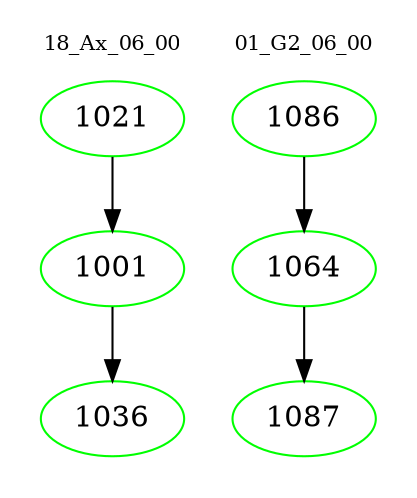 digraph{
subgraph cluster_0 {
color = white
label = "18_Ax_06_00";
fontsize=10;
T0_1021 [label="1021", color="green"]
T0_1021 -> T0_1001 [color="black"]
T0_1001 [label="1001", color="green"]
T0_1001 -> T0_1036 [color="black"]
T0_1036 [label="1036", color="green"]
}
subgraph cluster_1 {
color = white
label = "01_G2_06_00";
fontsize=10;
T1_1086 [label="1086", color="green"]
T1_1086 -> T1_1064 [color="black"]
T1_1064 [label="1064", color="green"]
T1_1064 -> T1_1087 [color="black"]
T1_1087 [label="1087", color="green"]
}
}

